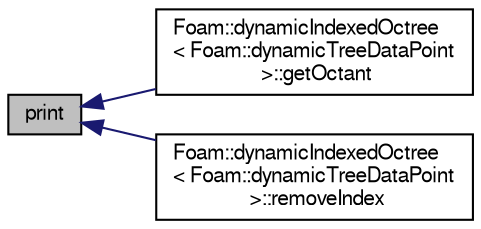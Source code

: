 digraph "print"
{
  bgcolor="transparent";
  edge [fontname="FreeSans",fontsize="10",labelfontname="FreeSans",labelfontsize="10"];
  node [fontname="FreeSans",fontsize="10",shape=record];
  rankdir="LR";
  Node90 [label="print",height=0.2,width=0.4,color="black", fillcolor="grey75", style="filled", fontcolor="black"];
  Node90 -> Node91 [dir="back",color="midnightblue",fontsize="10",style="solid",fontname="FreeSans"];
  Node91 [label="Foam::dynamicIndexedOctree\l\< Foam::dynamicTreeDataPoint\l \>::getOctant",height=0.2,width=0.4,color="black",URL="$a25610.html#a36994951ee6485ae76d974d51f6fc871"];
  Node90 -> Node92 [dir="back",color="midnightblue",fontsize="10",style="solid",fontname="FreeSans"];
  Node92 [label="Foam::dynamicIndexedOctree\l\< Foam::dynamicTreeDataPoint\l \>::removeIndex",height=0.2,width=0.4,color="black",URL="$a25610.html#a60abf08de416a5775d9b14e3e0cb118a"];
}
